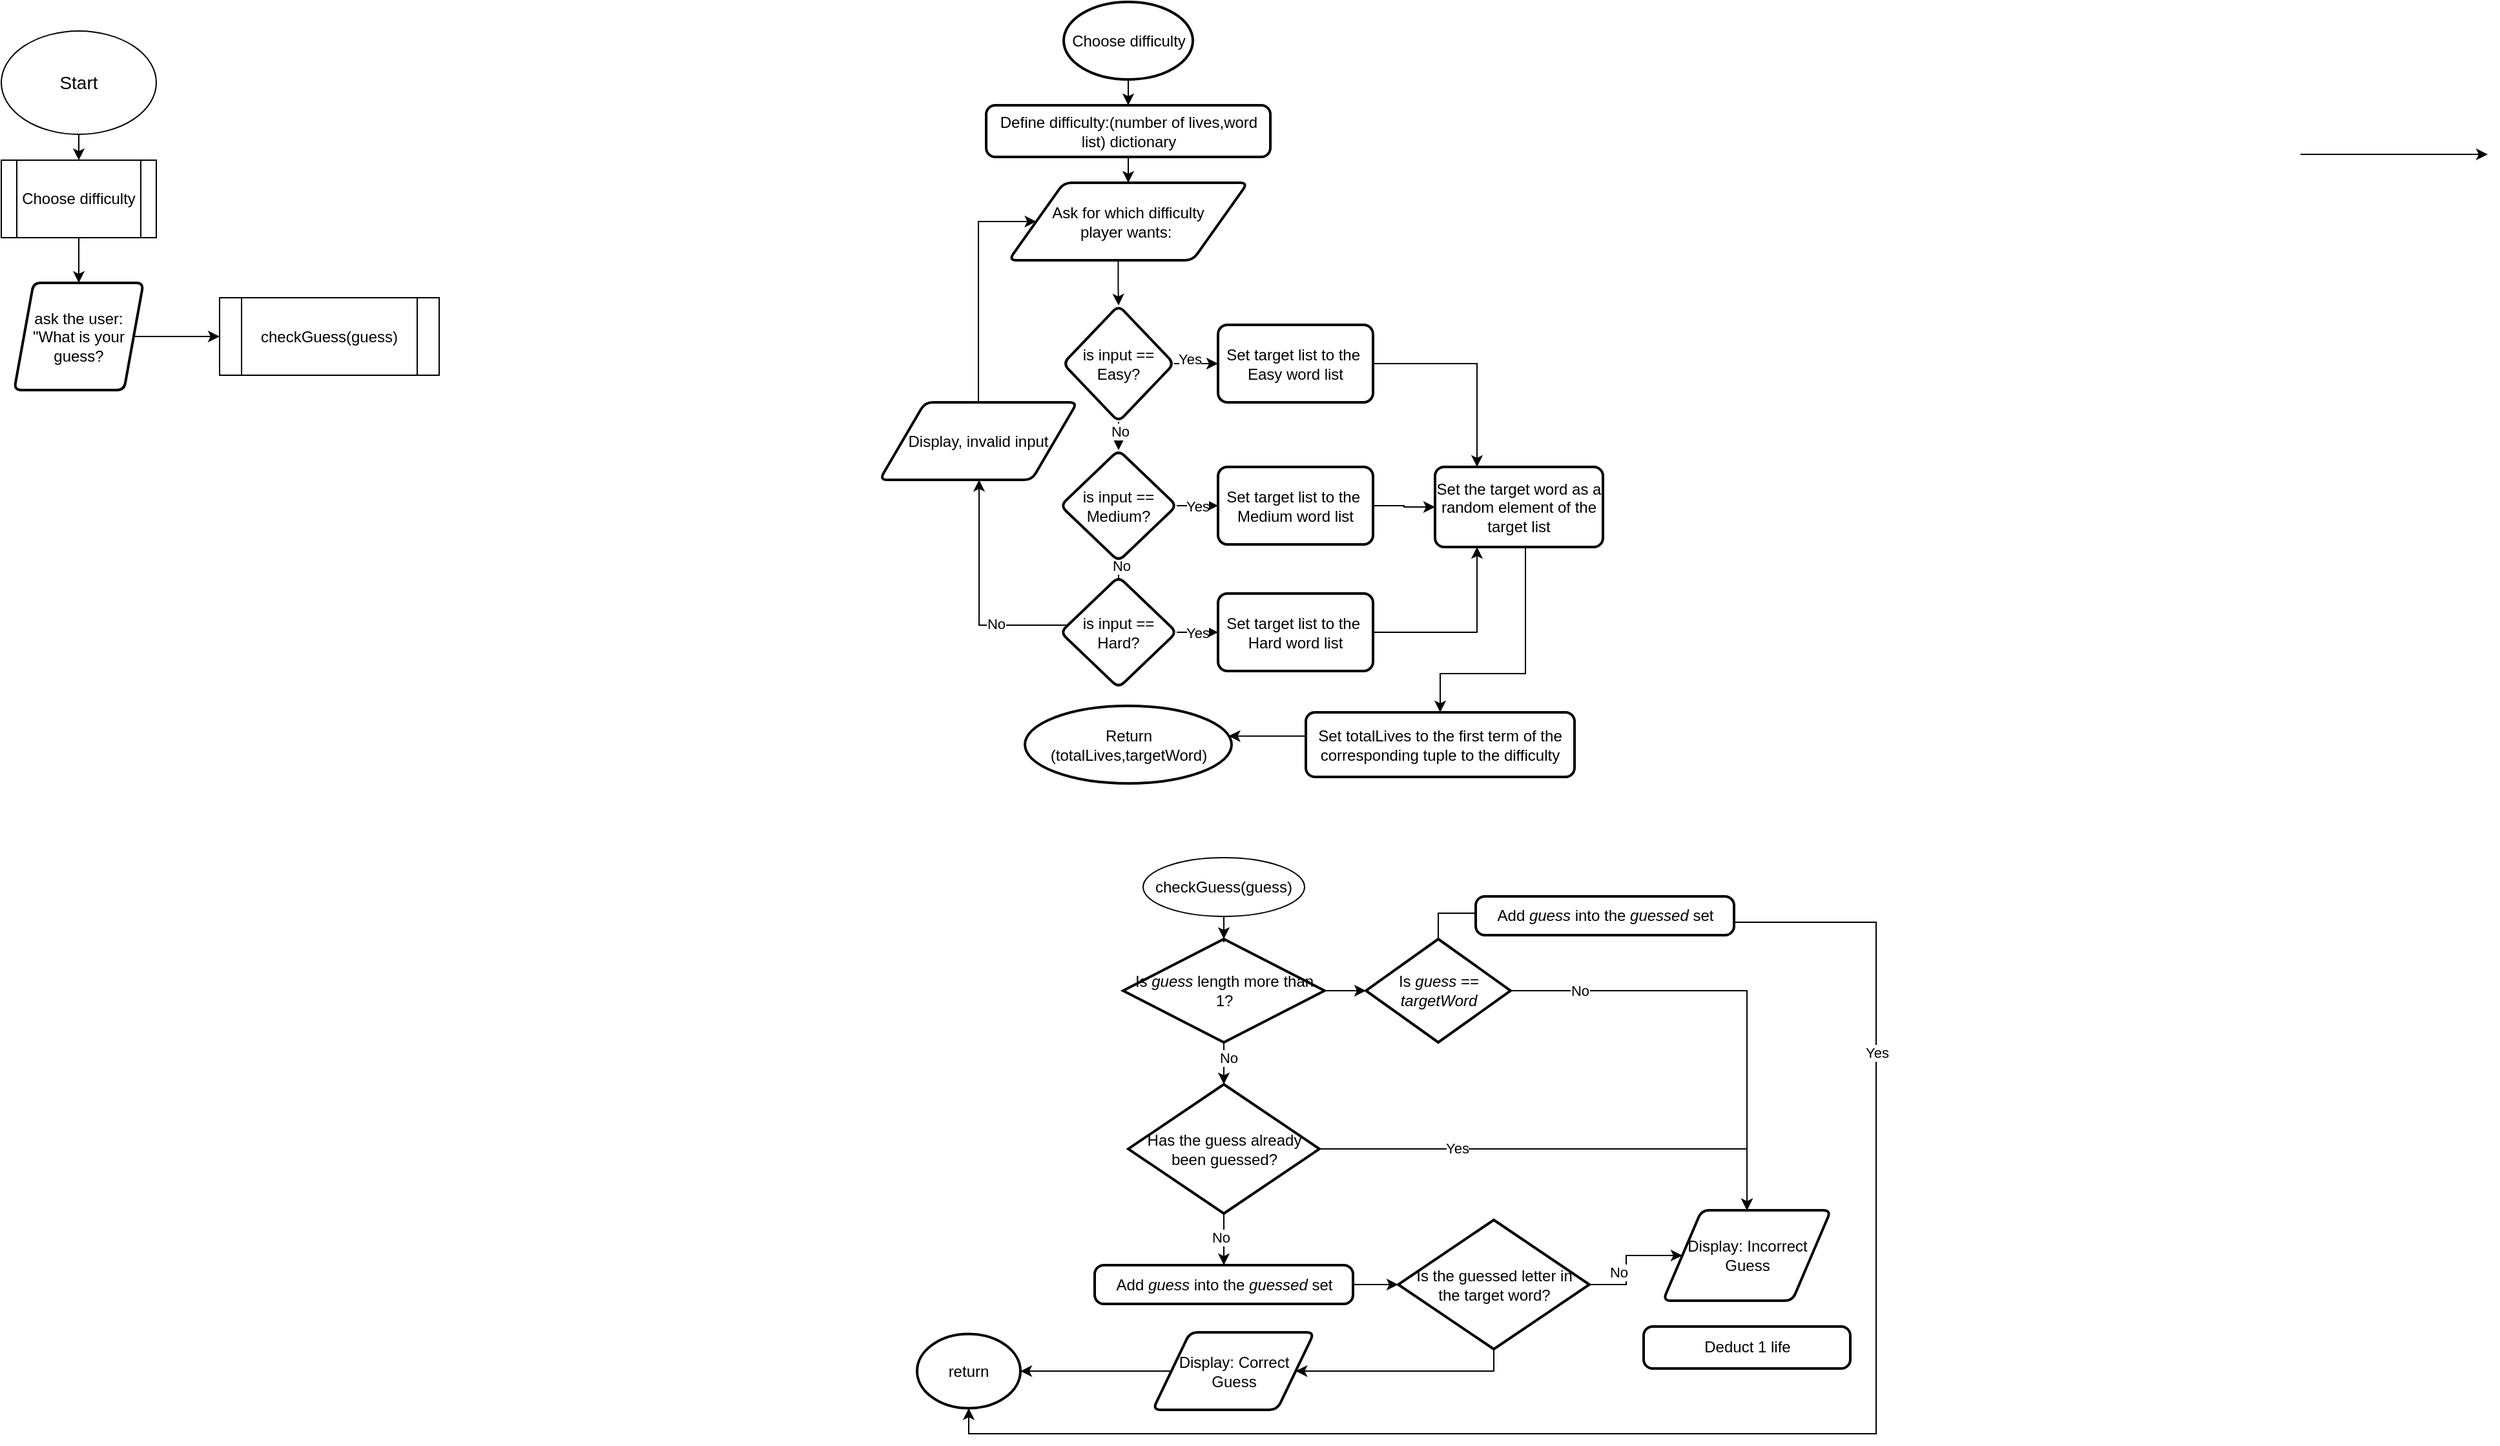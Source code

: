 <mxfile version="26.0.11">
  <diagram name="Page-1" id="VFj65QAzPsNUZFpsatWj">
    <mxGraphModel dx="1632" dy="833" grid="1" gridSize="10" guides="1" tooltips="1" connect="1" arrows="1" fold="1" page="1" pageScale="1" pageWidth="827" pageHeight="1169" math="0" shadow="0">
      <root>
        <mxCell id="0" />
        <mxCell id="1" parent="0" />
        <mxCell id="16hW8aWgDfImmh0Cn97X-3" value="" style="edgeStyle=orthogonalEdgeStyle;rounded=0;orthogonalLoop=1;jettySize=auto;html=1;entryX=0.5;entryY=0;entryDx=0;entryDy=0;" parent="1" target="16hW8aWgDfImmh0Cn97X-77" edge="1">
          <mxGeometry relative="1" as="geometry">
            <mxPoint x="220" y="120" as="sourcePoint" />
            <mxPoint x="220" y="140" as="targetPoint" />
          </mxGeometry>
        </mxCell>
        <mxCell id="16hW8aWgDfImmh0Cn97X-1" value="&lt;font style=&quot;font-size: 14px;&quot;&gt;Start&lt;/font&gt;" style="ellipse;whiteSpace=wrap;html=1;" parent="1" vertex="1">
          <mxGeometry x="160" y="40" width="120" height="80" as="geometry" />
        </mxCell>
        <mxCell id="16hW8aWgDfImmh0Cn97X-71" value="" style="edgeStyle=orthogonalEdgeStyle;rounded=0;orthogonalLoop=1;jettySize=auto;html=1;exitX=0.5;exitY=1;exitDx=0;exitDy=0;exitPerimeter=0;" parent="1" source="16hW8aWgDfImmh0Cn97X-78" target="16hW8aWgDfImmh0Cn97X-70" edge="1">
          <mxGeometry relative="1" as="geometry">
            <mxPoint x="1032.556" y="77.5" as="sourcePoint" />
          </mxGeometry>
        </mxCell>
        <mxCell id="16hW8aWgDfImmh0Cn97X-50" value="" style="edgeStyle=orthogonalEdgeStyle;rounded=0;orthogonalLoop=1;jettySize=auto;html=1;exitX=0.458;exitY=0.954;exitDx=0;exitDy=0;exitPerimeter=0;" parent="1" source="16hW8aWgDfImmh0Cn97X-51" target="16hW8aWgDfImmh0Cn97X-54" edge="1">
          <mxGeometry relative="1" as="geometry" />
        </mxCell>
        <mxCell id="16hW8aWgDfImmh0Cn97X-51" value="Ask for which difficulty&lt;div&gt;player wants:&amp;nbsp;&lt;/div&gt;" style="shape=parallelogram;html=1;strokeWidth=2;perimeter=parallelogramPerimeter;whiteSpace=wrap;rounded=1;arcSize=12;size=0.23;" parent="1" vertex="1">
          <mxGeometry x="940" y="157.5" width="185" height="60" as="geometry" />
        </mxCell>
        <mxCell id="16hW8aWgDfImmh0Cn97X-52" value="" style="edgeStyle=orthogonalEdgeStyle;rounded=0;orthogonalLoop=1;jettySize=auto;html=1;" parent="1" source="16hW8aWgDfImmh0Cn97X-54" target="16hW8aWgDfImmh0Cn97X-56" edge="1">
          <mxGeometry relative="1" as="geometry" />
        </mxCell>
        <mxCell id="MnmEK7-N3imYMPAZ-l2H-11" value="Yes" style="edgeLabel;html=1;align=center;verticalAlign=middle;resizable=0;points=[];" vertex="1" connectable="0" parent="16hW8aWgDfImmh0Cn97X-52">
          <mxGeometry x="-0.483" y="4" relative="1" as="geometry">
            <mxPoint as="offset" />
          </mxGeometry>
        </mxCell>
        <mxCell id="16hW8aWgDfImmh0Cn97X-53" value="" style="edgeStyle=orthogonalEdgeStyle;rounded=0;orthogonalLoop=1;jettySize=auto;html=1;" parent="1" source="16hW8aWgDfImmh0Cn97X-54" target="16hW8aWgDfImmh0Cn97X-63" edge="1">
          <mxGeometry relative="1" as="geometry" />
        </mxCell>
        <mxCell id="MnmEK7-N3imYMPAZ-l2H-12" value="No" style="edgeLabel;html=1;align=center;verticalAlign=middle;resizable=0;points=[];" vertex="1" connectable="0" parent="16hW8aWgDfImmh0Cn97X-53">
          <mxGeometry x="0.178" y="-1" relative="1" as="geometry">
            <mxPoint y="1" as="offset" />
          </mxGeometry>
        </mxCell>
        <mxCell id="16hW8aWgDfImmh0Cn97X-54" value="is input == Easy?" style="rhombus;whiteSpace=wrap;html=1;strokeWidth=2;rounded=1;arcSize=12;" parent="1" vertex="1">
          <mxGeometry x="982" y="252.5" width="86" height="90" as="geometry" />
        </mxCell>
        <mxCell id="16hW8aWgDfImmh0Cn97X-55" style="edgeStyle=orthogonalEdgeStyle;rounded=0;orthogonalLoop=1;jettySize=auto;html=1;entryX=0.25;entryY=0;entryDx=0;entryDy=0;" parent="1" source="16hW8aWgDfImmh0Cn97X-56" target="16hW8aWgDfImmh0Cn97X-66" edge="1">
          <mxGeometry relative="1" as="geometry" />
        </mxCell>
        <mxCell id="16hW8aWgDfImmh0Cn97X-56" value="Set target list to the&amp;nbsp;&lt;br&gt;Easy word list" style="whiteSpace=wrap;html=1;strokeWidth=2;rounded=1;arcSize=12;" parent="1" vertex="1">
          <mxGeometry x="1102" y="267.5" width="120" height="60" as="geometry" />
        </mxCell>
        <mxCell id="16hW8aWgDfImmh0Cn97X-57" value="" style="edgeStyle=orthogonalEdgeStyle;rounded=0;orthogonalLoop=1;jettySize=auto;html=1;" parent="1" source="16hW8aWgDfImmh0Cn97X-58" target="16hW8aWgDfImmh0Cn97X-66" edge="1">
          <mxGeometry relative="1" as="geometry" />
        </mxCell>
        <mxCell id="16hW8aWgDfImmh0Cn97X-58" value="Set target list to the&amp;nbsp;&lt;br&gt;Medium word list" style="whiteSpace=wrap;html=1;strokeWidth=2;rounded=1;arcSize=12;" parent="1" vertex="1">
          <mxGeometry x="1102" y="377.5" width="120" height="60" as="geometry" />
        </mxCell>
        <mxCell id="16hW8aWgDfImmh0Cn97X-59" style="edgeStyle=orthogonalEdgeStyle;rounded=0;orthogonalLoop=1;jettySize=auto;html=1;entryX=0.25;entryY=1;entryDx=0;entryDy=0;" parent="1" source="16hW8aWgDfImmh0Cn97X-60" target="16hW8aWgDfImmh0Cn97X-66" edge="1">
          <mxGeometry relative="1" as="geometry" />
        </mxCell>
        <mxCell id="16hW8aWgDfImmh0Cn97X-60" value="Set target list to the&amp;nbsp;&lt;br&gt;Hard word list" style="whiteSpace=wrap;html=1;strokeWidth=2;rounded=1;arcSize=12;" parent="1" vertex="1">
          <mxGeometry x="1102" y="475.5" width="120" height="60" as="geometry" />
        </mxCell>
        <mxCell id="16hW8aWgDfImmh0Cn97X-61" value="" style="edgeStyle=orthogonalEdgeStyle;rounded=0;orthogonalLoop=1;jettySize=auto;html=1;" parent="1" source="16hW8aWgDfImmh0Cn97X-63" target="16hW8aWgDfImmh0Cn97X-65" edge="1">
          <mxGeometry relative="1" as="geometry" />
        </mxCell>
        <mxCell id="MnmEK7-N3imYMPAZ-l2H-13" value="No" style="edgeLabel;html=1;align=center;verticalAlign=middle;resizable=0;points=[];" vertex="1" connectable="0" parent="16hW8aWgDfImmh0Cn97X-61">
          <mxGeometry x="0.085" y="-2" relative="1" as="geometry">
            <mxPoint as="offset" />
          </mxGeometry>
        </mxCell>
        <mxCell id="16hW8aWgDfImmh0Cn97X-62" value="Yes" style="edgeStyle=orthogonalEdgeStyle;rounded=0;orthogonalLoop=1;jettySize=auto;html=1;" parent="1" source="16hW8aWgDfImmh0Cn97X-63" target="16hW8aWgDfImmh0Cn97X-58" edge="1">
          <mxGeometry relative="1" as="geometry" />
        </mxCell>
        <mxCell id="16hW8aWgDfImmh0Cn97X-63" value="is input == Medium?" style="rhombus;whiteSpace=wrap;html=1;strokeWidth=2;rounded=1;arcSize=12;direction=south;" parent="1" vertex="1">
          <mxGeometry x="980" y="364.5" width="90" height="86" as="geometry" />
        </mxCell>
        <mxCell id="16hW8aWgDfImmh0Cn97X-64" value="Yes" style="edgeStyle=orthogonalEdgeStyle;rounded=0;orthogonalLoop=1;jettySize=auto;html=1;" parent="1" source="16hW8aWgDfImmh0Cn97X-65" target="16hW8aWgDfImmh0Cn97X-60" edge="1">
          <mxGeometry relative="1" as="geometry" />
        </mxCell>
        <mxCell id="MnmEK7-N3imYMPAZ-l2H-15" style="edgeStyle=orthogonalEdgeStyle;rounded=0;orthogonalLoop=1;jettySize=auto;html=1;entryX=0.5;entryY=1;entryDx=0;entryDy=0;" edge="1" parent="1" source="16hW8aWgDfImmh0Cn97X-65" target="MnmEK7-N3imYMPAZ-l2H-14">
          <mxGeometry relative="1" as="geometry">
            <Array as="points">
              <mxPoint x="917" y="500" />
              <mxPoint x="917" y="387" />
            </Array>
          </mxGeometry>
        </mxCell>
        <mxCell id="MnmEK7-N3imYMPAZ-l2H-17" value="&lt;div&gt;No&lt;/div&gt;" style="edgeLabel;html=1;align=center;verticalAlign=middle;resizable=0;points=[];" vertex="1" connectable="0" parent="MnmEK7-N3imYMPAZ-l2H-15">
          <mxGeometry x="-0.378" y="-1" relative="1" as="geometry">
            <mxPoint as="offset" />
          </mxGeometry>
        </mxCell>
        <mxCell id="16hW8aWgDfImmh0Cn97X-65" value="is input == Hard?" style="rhombus;whiteSpace=wrap;html=1;strokeWidth=2;rounded=1;arcSize=12;direction=south;" parent="1" vertex="1">
          <mxGeometry x="980" y="462.5" width="90" height="86" as="geometry" />
        </mxCell>
        <mxCell id="16hW8aWgDfImmh0Cn97X-69" style="edgeStyle=orthogonalEdgeStyle;rounded=0;orthogonalLoop=1;jettySize=auto;html=1;entryX=0.5;entryY=0;entryDx=0;entryDy=0;" parent="1" source="16hW8aWgDfImmh0Cn97X-66" target="16hW8aWgDfImmh0Cn97X-75" edge="1">
          <mxGeometry relative="1" as="geometry">
            <Array as="points">
              <mxPoint x="1340" y="537.5" />
              <mxPoint x="1274" y="537.5" />
            </Array>
          </mxGeometry>
        </mxCell>
        <mxCell id="16hW8aWgDfImmh0Cn97X-66" value="Set the target word as a random element of the target list" style="rounded=1;whiteSpace=wrap;html=1;absoluteArcSize=1;arcSize=14;strokeWidth=2;" parent="1" vertex="1">
          <mxGeometry x="1270" y="377.5" width="130" height="62" as="geometry" />
        </mxCell>
        <mxCell id="16hW8aWgDfImmh0Cn97X-73" value="" style="edgeStyle=orthogonalEdgeStyle;rounded=0;orthogonalLoop=1;jettySize=auto;html=1;entryX=0.5;entryY=0;entryDx=0;entryDy=0;" parent="1" source="16hW8aWgDfImmh0Cn97X-70" target="16hW8aWgDfImmh0Cn97X-51" edge="1">
          <mxGeometry relative="1" as="geometry" />
        </mxCell>
        <mxCell id="16hW8aWgDfImmh0Cn97X-70" value="Define difficulty:(number of lives,word list)&amp;nbsp;dictionary" style="rounded=1;whiteSpace=wrap;html=1;absoluteArcSize=1;arcSize=14;strokeWidth=2;" parent="1" vertex="1">
          <mxGeometry x="922.5" y="97.5" width="220" height="40" as="geometry" />
        </mxCell>
        <mxCell id="16hW8aWgDfImmh0Cn97X-76" style="edgeStyle=orthogonalEdgeStyle;rounded=0;orthogonalLoop=1;jettySize=auto;html=1;entryX=0.986;entryY=0.389;entryDx=0;entryDy=0;entryPerimeter=0;" parent="1" source="16hW8aWgDfImmh0Cn97X-75" target="16hW8aWgDfImmh0Cn97X-80" edge="1">
          <mxGeometry relative="1" as="geometry">
            <mxPoint x="1075" y="587.5" as="targetPoint" />
            <Array as="points">
              <mxPoint x="1357" y="585.5" />
            </Array>
          </mxGeometry>
        </mxCell>
        <mxCell id="16hW8aWgDfImmh0Cn97X-75" value="Set totalLives to the first term of the corresponding tuple to the difficulty" style="rounded=1;whiteSpace=wrap;html=1;absoluteArcSize=1;arcSize=14;strokeWidth=2;" parent="1" vertex="1">
          <mxGeometry x="1170" y="567.5" width="208" height="50" as="geometry" />
        </mxCell>
        <mxCell id="MnmEK7-N3imYMPAZ-l2H-70" value="" style="edgeStyle=orthogonalEdgeStyle;rounded=0;orthogonalLoop=1;jettySize=auto;html=1;" edge="1" parent="1" source="16hW8aWgDfImmh0Cn97X-77" target="MnmEK7-N3imYMPAZ-l2H-69">
          <mxGeometry relative="1" as="geometry" />
        </mxCell>
        <mxCell id="16hW8aWgDfImmh0Cn97X-77" value="Choose difficulty" style="shape=process;whiteSpace=wrap;html=1;backgroundOutline=1;" parent="1" vertex="1">
          <mxGeometry x="160" y="140" width="120" height="60" as="geometry" />
        </mxCell>
        <mxCell id="16hW8aWgDfImmh0Cn97X-78" value="Choose difficulty" style="strokeWidth=2;html=1;shape=mxgraph.flowchart.start_2;whiteSpace=wrap;" parent="1" vertex="1">
          <mxGeometry x="982.5" y="17.5" width="100" height="60" as="geometry" />
        </mxCell>
        <mxCell id="16hW8aWgDfImmh0Cn97X-80" value="Return (totalLives,targetWord)" style="strokeWidth=2;html=1;shape=mxgraph.flowchart.start_2;whiteSpace=wrap;" parent="1" vertex="1">
          <mxGeometry x="952.5" y="562.5" width="160" height="60" as="geometry" />
        </mxCell>
        <mxCell id="MnmEK7-N3imYMPAZ-l2H-5" value="" style="edgeStyle=orthogonalEdgeStyle;rounded=0;orthogonalLoop=1;jettySize=auto;html=1;entryX=-0.001;entryY=0.6;entryDx=0;entryDy=0;entryPerimeter=0;" edge="1" parent="1" target="MnmEK7-N3imYMPAZ-l2H-6">
          <mxGeometry relative="1" as="geometry">
            <mxPoint x="1939.987" y="135.538" as="sourcePoint" />
            <mxPoint x="2085" y="135.5" as="targetPoint" />
          </mxGeometry>
        </mxCell>
        <mxCell id="MnmEK7-N3imYMPAZ-l2H-24" value="" style="edgeStyle=orthogonalEdgeStyle;rounded=0;orthogonalLoop=1;jettySize=auto;html=1;" edge="1" parent="1" source="MnmEK7-N3imYMPAZ-l2H-10" target="MnmEK7-N3imYMPAZ-l2H-23">
          <mxGeometry relative="1" as="geometry" />
        </mxCell>
        <mxCell id="MnmEK7-N3imYMPAZ-l2H-34" value="" style="edgeStyle=orthogonalEdgeStyle;rounded=0;orthogonalLoop=1;jettySize=auto;html=1;" edge="1" parent="1" source="MnmEK7-N3imYMPAZ-l2H-10" target="MnmEK7-N3imYMPAZ-l2H-33">
          <mxGeometry relative="1" as="geometry" />
        </mxCell>
        <mxCell id="MnmEK7-N3imYMPAZ-l2H-38" value="No" style="edgeLabel;html=1;align=center;verticalAlign=middle;resizable=0;points=[];" vertex="1" connectable="0" parent="MnmEK7-N3imYMPAZ-l2H-34">
          <mxGeometry x="-0.49" y="3" relative="1" as="geometry">
            <mxPoint as="offset" />
          </mxGeometry>
        </mxCell>
        <mxCell id="MnmEK7-N3imYMPAZ-l2H-10" value="Is &lt;i&gt;guess &lt;/i&gt;length more than 1?" style="strokeWidth=2;html=1;shape=mxgraph.flowchart.decision;whiteSpace=wrap;" vertex="1" parent="1">
          <mxGeometry x="1028.5" y="743" width="156" height="80" as="geometry" />
        </mxCell>
        <mxCell id="MnmEK7-N3imYMPAZ-l2H-18" style="edgeStyle=orthogonalEdgeStyle;rounded=0;orthogonalLoop=1;jettySize=auto;html=1;entryX=0;entryY=0.5;entryDx=0;entryDy=0;" edge="1" parent="1" source="MnmEK7-N3imYMPAZ-l2H-14" target="16hW8aWgDfImmh0Cn97X-51">
          <mxGeometry relative="1" as="geometry">
            <Array as="points">
              <mxPoint x="917" y="187" />
            </Array>
          </mxGeometry>
        </mxCell>
        <mxCell id="MnmEK7-N3imYMPAZ-l2H-14" value="Display, invalid input" style="shape=parallelogram;html=1;strokeWidth=2;perimeter=parallelogramPerimeter;whiteSpace=wrap;rounded=1;arcSize=12;size=0.23;" vertex="1" parent="1">
          <mxGeometry x="840" y="327.5" width="153" height="60" as="geometry" />
        </mxCell>
        <mxCell id="MnmEK7-N3imYMPAZ-l2H-28" value="No" style="edgeStyle=orthogonalEdgeStyle;rounded=0;orthogonalLoop=1;jettySize=auto;html=1;entryX=0.5;entryY=0;entryDx=0;entryDy=0;" edge="1" parent="1" source="MnmEK7-N3imYMPAZ-l2H-23" target="MnmEK7-N3imYMPAZ-l2H-62">
          <mxGeometry x="-0.7" relative="1" as="geometry">
            <mxPoint x="1272.5" y="698" as="targetPoint" />
            <mxPoint as="offset" />
          </mxGeometry>
        </mxCell>
        <mxCell id="MnmEK7-N3imYMPAZ-l2H-65" style="edgeStyle=orthogonalEdgeStyle;rounded=0;orthogonalLoop=1;jettySize=auto;html=1;entryX=0.5;entryY=1;entryDx=0;entryDy=0;exitX=1;exitY=0.5;exitDx=0;exitDy=0;" edge="1" parent="1" source="MnmEK7-N3imYMPAZ-l2H-67" target="MnmEK7-N3imYMPAZ-l2H-55">
          <mxGeometry relative="1" as="geometry">
            <Array as="points">
              <mxPoint x="1501.5" y="730" />
              <mxPoint x="1611.5" y="730" />
              <mxPoint x="1611.5" y="1126" />
              <mxPoint x="908.5" y="1126" />
            </Array>
          </mxGeometry>
        </mxCell>
        <mxCell id="MnmEK7-N3imYMPAZ-l2H-66" value="Yes" style="edgeLabel;html=1;align=center;verticalAlign=middle;resizable=0;points=[];" vertex="1" connectable="0" parent="MnmEK7-N3imYMPAZ-l2H-65">
          <mxGeometry x="-0.65" relative="1" as="geometry">
            <mxPoint as="offset" />
          </mxGeometry>
        </mxCell>
        <mxCell id="MnmEK7-N3imYMPAZ-l2H-68" style="edgeStyle=orthogonalEdgeStyle;rounded=0;orthogonalLoop=1;jettySize=auto;html=1;entryX=0;entryY=0.5;entryDx=0;entryDy=0;" edge="1" parent="1" source="MnmEK7-N3imYMPAZ-l2H-23" target="MnmEK7-N3imYMPAZ-l2H-67">
          <mxGeometry relative="1" as="geometry" />
        </mxCell>
        <mxCell id="MnmEK7-N3imYMPAZ-l2H-23" value="Is &lt;i&gt;guess &lt;/i&gt;== &lt;i&gt;targetWord&lt;/i&gt;" style="strokeWidth=2;html=1;shape=mxgraph.flowchart.decision;whiteSpace=wrap;" vertex="1" parent="1">
          <mxGeometry x="1216.5" y="743" width="112" height="80" as="geometry" />
        </mxCell>
        <mxCell id="MnmEK7-N3imYMPAZ-l2H-60" value="" style="edgeStyle=orthogonalEdgeStyle;rounded=0;orthogonalLoop=1;jettySize=auto;html=1;" edge="1" parent="1" target="MnmEK7-N3imYMPAZ-l2H-30">
          <mxGeometry relative="1" as="geometry">
            <mxPoint x="2241.048" y="125.5" as="sourcePoint" />
          </mxGeometry>
        </mxCell>
        <mxCell id="MnmEK7-N3imYMPAZ-l2H-36" value="" style="edgeStyle=orthogonalEdgeStyle;rounded=0;orthogonalLoop=1;jettySize=auto;html=1;entryX=0.5;entryY=0;entryDx=0;entryDy=0;exitX=1;exitY=0.5;exitDx=0;exitDy=0;" edge="1" parent="1" source="MnmEK7-N3imYMPAZ-l2H-33" target="MnmEK7-N3imYMPAZ-l2H-62">
          <mxGeometry relative="1" as="geometry">
            <mxPoint x="1352.5" y="681.75" as="targetPoint" />
            <Array as="points">
              <mxPoint x="1511.5" y="906" />
            </Array>
          </mxGeometry>
        </mxCell>
        <mxCell id="MnmEK7-N3imYMPAZ-l2H-37" value="Yes" style="edgeLabel;html=1;align=center;verticalAlign=middle;resizable=0;points=[];" vertex="1" connectable="0" parent="MnmEK7-N3imYMPAZ-l2H-36">
          <mxGeometry x="-0.437" y="1" relative="1" as="geometry">
            <mxPoint as="offset" />
          </mxGeometry>
        </mxCell>
        <mxCell id="MnmEK7-N3imYMPAZ-l2H-40" value="" style="edgeStyle=orthogonalEdgeStyle;rounded=0;orthogonalLoop=1;jettySize=auto;html=1;entryX=0.5;entryY=0;entryDx=0;entryDy=0;" edge="1" parent="1" source="MnmEK7-N3imYMPAZ-l2H-33" target="MnmEK7-N3imYMPAZ-l2H-45">
          <mxGeometry relative="1" as="geometry">
            <mxPoint x="1106.5" y="985.5" as="targetPoint" />
            <Array as="points">
              <mxPoint x="1106.5" y="975.5" />
              <mxPoint x="1106.5" y="975.5" />
            </Array>
          </mxGeometry>
        </mxCell>
        <mxCell id="MnmEK7-N3imYMPAZ-l2H-41" value="No" style="edgeLabel;html=1;align=center;verticalAlign=middle;resizable=0;points=[];" vertex="1" connectable="0" parent="MnmEK7-N3imYMPAZ-l2H-40">
          <mxGeometry x="-0.104" y="-3" relative="1" as="geometry">
            <mxPoint as="offset" />
          </mxGeometry>
        </mxCell>
        <mxCell id="MnmEK7-N3imYMPAZ-l2H-33" value="Has the guess already been guessed?" style="rhombus;whiteSpace=wrap;html=1;strokeWidth=2;" vertex="1" parent="1">
          <mxGeometry x="1032.5" y="855.5" width="148" height="100" as="geometry" />
        </mxCell>
        <mxCell id="MnmEK7-N3imYMPAZ-l2H-54" style="edgeStyle=orthogonalEdgeStyle;rounded=0;orthogonalLoop=1;jettySize=auto;html=1;entryX=1;entryY=0.5;entryDx=0;entryDy=0;" edge="1" parent="1" source="MnmEK7-N3imYMPAZ-l2H-39" target="MnmEK7-N3imYMPAZ-l2H-52">
          <mxGeometry relative="1" as="geometry">
            <Array as="points">
              <mxPoint x="1315.5" y="1078" />
            </Array>
          </mxGeometry>
        </mxCell>
        <mxCell id="MnmEK7-N3imYMPAZ-l2H-63" style="edgeStyle=orthogonalEdgeStyle;rounded=0;orthogonalLoop=1;jettySize=auto;html=1;entryX=0;entryY=0.5;entryDx=0;entryDy=0;" edge="1" parent="1" source="MnmEK7-N3imYMPAZ-l2H-39" target="MnmEK7-N3imYMPAZ-l2H-62">
          <mxGeometry relative="1" as="geometry" />
        </mxCell>
        <mxCell id="MnmEK7-N3imYMPAZ-l2H-64" value="No" style="edgeLabel;html=1;align=center;verticalAlign=middle;resizable=0;points=[];" vertex="1" connectable="0" parent="MnmEK7-N3imYMPAZ-l2H-63">
          <mxGeometry x="-0.167" y="6" relative="1" as="geometry">
            <mxPoint y="1" as="offset" />
          </mxGeometry>
        </mxCell>
        <mxCell id="MnmEK7-N3imYMPAZ-l2H-39" value="Is the guessed letter in&lt;div&gt;the target word?&lt;/div&gt;" style="rhombus;whiteSpace=wrap;html=1;strokeWidth=2;" vertex="1" parent="1">
          <mxGeometry x="1241.5" y="960.5" width="148" height="100" as="geometry" />
        </mxCell>
        <mxCell id="MnmEK7-N3imYMPAZ-l2H-46" value="" style="edgeStyle=orthogonalEdgeStyle;rounded=0;orthogonalLoop=1;jettySize=auto;html=1;entryX=0;entryY=0.5;entryDx=0;entryDy=0;" edge="1" parent="1" source="MnmEK7-N3imYMPAZ-l2H-45" target="MnmEK7-N3imYMPAZ-l2H-39">
          <mxGeometry relative="1" as="geometry">
            <mxPoint x="1236.5" y="1010.5" as="targetPoint" />
          </mxGeometry>
        </mxCell>
        <mxCell id="MnmEK7-N3imYMPAZ-l2H-45" value="Add &lt;i&gt;guess &lt;/i&gt;into the &lt;i&gt;guessed &lt;/i&gt;set" style="rounded=1;whiteSpace=wrap;html=1;absoluteArcSize=1;arcSize=14;strokeWidth=2;" vertex="1" parent="1">
          <mxGeometry x="1006.5" y="995.5" width="200" height="30" as="geometry" />
        </mxCell>
        <mxCell id="MnmEK7-N3imYMPAZ-l2H-56" value="" style="edgeStyle=orthogonalEdgeStyle;rounded=0;orthogonalLoop=1;jettySize=auto;html=1;" edge="1" parent="1" source="MnmEK7-N3imYMPAZ-l2H-52" target="MnmEK7-N3imYMPAZ-l2H-55">
          <mxGeometry relative="1" as="geometry" />
        </mxCell>
        <mxCell id="MnmEK7-N3imYMPAZ-l2H-52" value="Display: Correct Guess" style="shape=parallelogram;html=1;strokeWidth=2;perimeter=parallelogramPerimeter;whiteSpace=wrap;rounded=1;arcSize=12;size=0.23;" vertex="1" parent="1">
          <mxGeometry x="1051.5" y="1047.5" width="125" height="60" as="geometry" />
        </mxCell>
        <mxCell id="MnmEK7-N3imYMPAZ-l2H-55" value="return" style="ellipse;whiteSpace=wrap;html=1;strokeWidth=2;rounded=1;arcSize=12;" vertex="1" parent="1">
          <mxGeometry x="869" y="1048.75" width="80" height="57.5" as="geometry" />
        </mxCell>
        <mxCell id="MnmEK7-N3imYMPAZ-l2H-59" value="" style="edgeStyle=orthogonalEdgeStyle;rounded=0;orthogonalLoop=1;jettySize=auto;html=1;" edge="1" parent="1" source="MnmEK7-N3imYMPAZ-l2H-57" target="MnmEK7-N3imYMPAZ-l2H-10">
          <mxGeometry relative="1" as="geometry" />
        </mxCell>
        <mxCell id="MnmEK7-N3imYMPAZ-l2H-57" value="checkGuess(guess)" style="ellipse;whiteSpace=wrap;html=1;" vertex="1" parent="1">
          <mxGeometry x="1044" y="680" width="125" height="45.5" as="geometry" />
        </mxCell>
        <mxCell id="MnmEK7-N3imYMPAZ-l2H-61" value="Deduct 1 life" style="rounded=1;whiteSpace=wrap;html=1;absoluteArcSize=1;arcSize=14;strokeWidth=2;" vertex="1" parent="1">
          <mxGeometry x="1431.5" y="1043" width="160" height="32.5" as="geometry" />
        </mxCell>
        <mxCell id="MnmEK7-N3imYMPAZ-l2H-62" value="Display: Incorrect Guess" style="shape=parallelogram;html=1;strokeWidth=2;perimeter=parallelogramPerimeter;whiteSpace=wrap;rounded=1;arcSize=12;size=0.23;" vertex="1" parent="1">
          <mxGeometry x="1446.5" y="953" width="130" height="70" as="geometry" />
        </mxCell>
        <mxCell id="MnmEK7-N3imYMPAZ-l2H-67" value="Add &lt;i&gt;guess &lt;/i&gt;into the &lt;i&gt;guessed &lt;/i&gt;set" style="rounded=1;whiteSpace=wrap;html=1;absoluteArcSize=1;arcSize=14;strokeWidth=2;" vertex="1" parent="1">
          <mxGeometry x="1301.5" y="710" width="200" height="30" as="geometry" />
        </mxCell>
        <mxCell id="MnmEK7-N3imYMPAZ-l2H-72" value="" style="edgeStyle=orthogonalEdgeStyle;rounded=0;orthogonalLoop=1;jettySize=auto;html=1;" edge="1" parent="1" source="MnmEK7-N3imYMPAZ-l2H-69" target="MnmEK7-N3imYMPAZ-l2H-71">
          <mxGeometry relative="1" as="geometry" />
        </mxCell>
        <mxCell id="MnmEK7-N3imYMPAZ-l2H-69" value="ask the user: &quot;What is your guess?" style="shape=parallelogram;html=1;strokeWidth=2;perimeter=parallelogramPerimeter;whiteSpace=wrap;rounded=1;arcSize=11;size=0.15;" vertex="1" parent="1">
          <mxGeometry x="170" y="235" width="100" height="83" as="geometry" />
        </mxCell>
        <mxCell id="MnmEK7-N3imYMPAZ-l2H-71" value="checkGuess(guess)" style="shape=process;whiteSpace=wrap;html=1;backgroundOutline=1;" vertex="1" parent="1">
          <mxGeometry x="329" y="246.5" width="170" height="60" as="geometry" />
        </mxCell>
      </root>
    </mxGraphModel>
  </diagram>
</mxfile>
